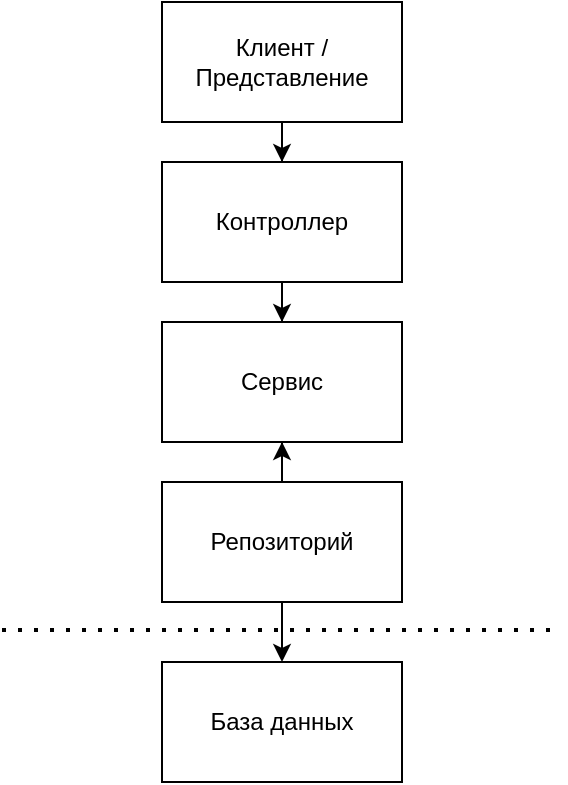 <mxfile version="14.7.3" type="device"><diagram id="eBG2TIZT5zosTEft0Pv-" name="Page-1"><mxGraphModel dx="981" dy="537" grid="1" gridSize="10" guides="1" tooltips="1" connect="1" arrows="1" fold="1" page="1" pageScale="1" pageWidth="850" pageHeight="1100" math="0" shadow="0"><root><mxCell id="0"/><mxCell id="1" parent="0"/><mxCell id="y86drbLE0rPJ1KgYQ4SR-9" style="edgeStyle=orthogonalEdgeStyle;rounded=0;orthogonalLoop=1;jettySize=auto;html=1;entryX=0.5;entryY=0;entryDx=0;entryDy=0;" edge="1" parent="1" source="y86drbLE0rPJ1KgYQ4SR-1" target="y86drbLE0rPJ1KgYQ4SR-2"><mxGeometry relative="1" as="geometry"/></mxCell><mxCell id="y86drbLE0rPJ1KgYQ4SR-1" value="Клиент / Представление" style="rounded=0;whiteSpace=wrap;html=1;" vertex="1" parent="1"><mxGeometry x="320" y="120" width="120" height="60" as="geometry"/></mxCell><mxCell id="y86drbLE0rPJ1KgYQ4SR-10" style="edgeStyle=orthogonalEdgeStyle;rounded=0;orthogonalLoop=1;jettySize=auto;html=1;entryX=0.5;entryY=0;entryDx=0;entryDy=0;" edge="1" parent="1" source="y86drbLE0rPJ1KgYQ4SR-2" target="y86drbLE0rPJ1KgYQ4SR-3"><mxGeometry relative="1" as="geometry"/></mxCell><mxCell id="y86drbLE0rPJ1KgYQ4SR-2" value="Контроллер" style="rounded=0;whiteSpace=wrap;html=1;" vertex="1" parent="1"><mxGeometry x="320" y="200" width="120" height="60" as="geometry"/></mxCell><mxCell id="y86drbLE0rPJ1KgYQ4SR-3" value="Сервис" style="rounded=0;whiteSpace=wrap;html=1;" vertex="1" parent="1"><mxGeometry x="320" y="280" width="120" height="60" as="geometry"/></mxCell><mxCell id="y86drbLE0rPJ1KgYQ4SR-7" style="edgeStyle=orthogonalEdgeStyle;rounded=0;orthogonalLoop=1;jettySize=auto;html=1;entryX=0.5;entryY=0;entryDx=0;entryDy=0;" edge="1" parent="1" source="y86drbLE0rPJ1KgYQ4SR-4" target="y86drbLE0rPJ1KgYQ4SR-5"><mxGeometry relative="1" as="geometry"/></mxCell><mxCell id="y86drbLE0rPJ1KgYQ4SR-8" style="edgeStyle=orthogonalEdgeStyle;rounded=0;orthogonalLoop=1;jettySize=auto;html=1;entryX=0.5;entryY=1;entryDx=0;entryDy=0;" edge="1" parent="1" source="y86drbLE0rPJ1KgYQ4SR-4" target="y86drbLE0rPJ1KgYQ4SR-3"><mxGeometry relative="1" as="geometry"/></mxCell><mxCell id="y86drbLE0rPJ1KgYQ4SR-4" value="Репозиторий" style="rounded=0;whiteSpace=wrap;html=1;" vertex="1" parent="1"><mxGeometry x="320" y="360" width="120" height="60" as="geometry"/></mxCell><mxCell id="y86drbLE0rPJ1KgYQ4SR-5" value="База данных" style="rounded=0;whiteSpace=wrap;html=1;" vertex="1" parent="1"><mxGeometry x="320" y="450" width="120" height="60" as="geometry"/></mxCell><mxCell id="y86drbLE0rPJ1KgYQ4SR-6" value="" style="endArrow=none;dashed=1;html=1;dashPattern=1 3;strokeWidth=2;" edge="1" parent="1"><mxGeometry width="50" height="50" relative="1" as="geometry"><mxPoint x="240" y="434" as="sourcePoint"/><mxPoint x="520" y="434" as="targetPoint"/></mxGeometry></mxCell></root></mxGraphModel></diagram></mxfile>